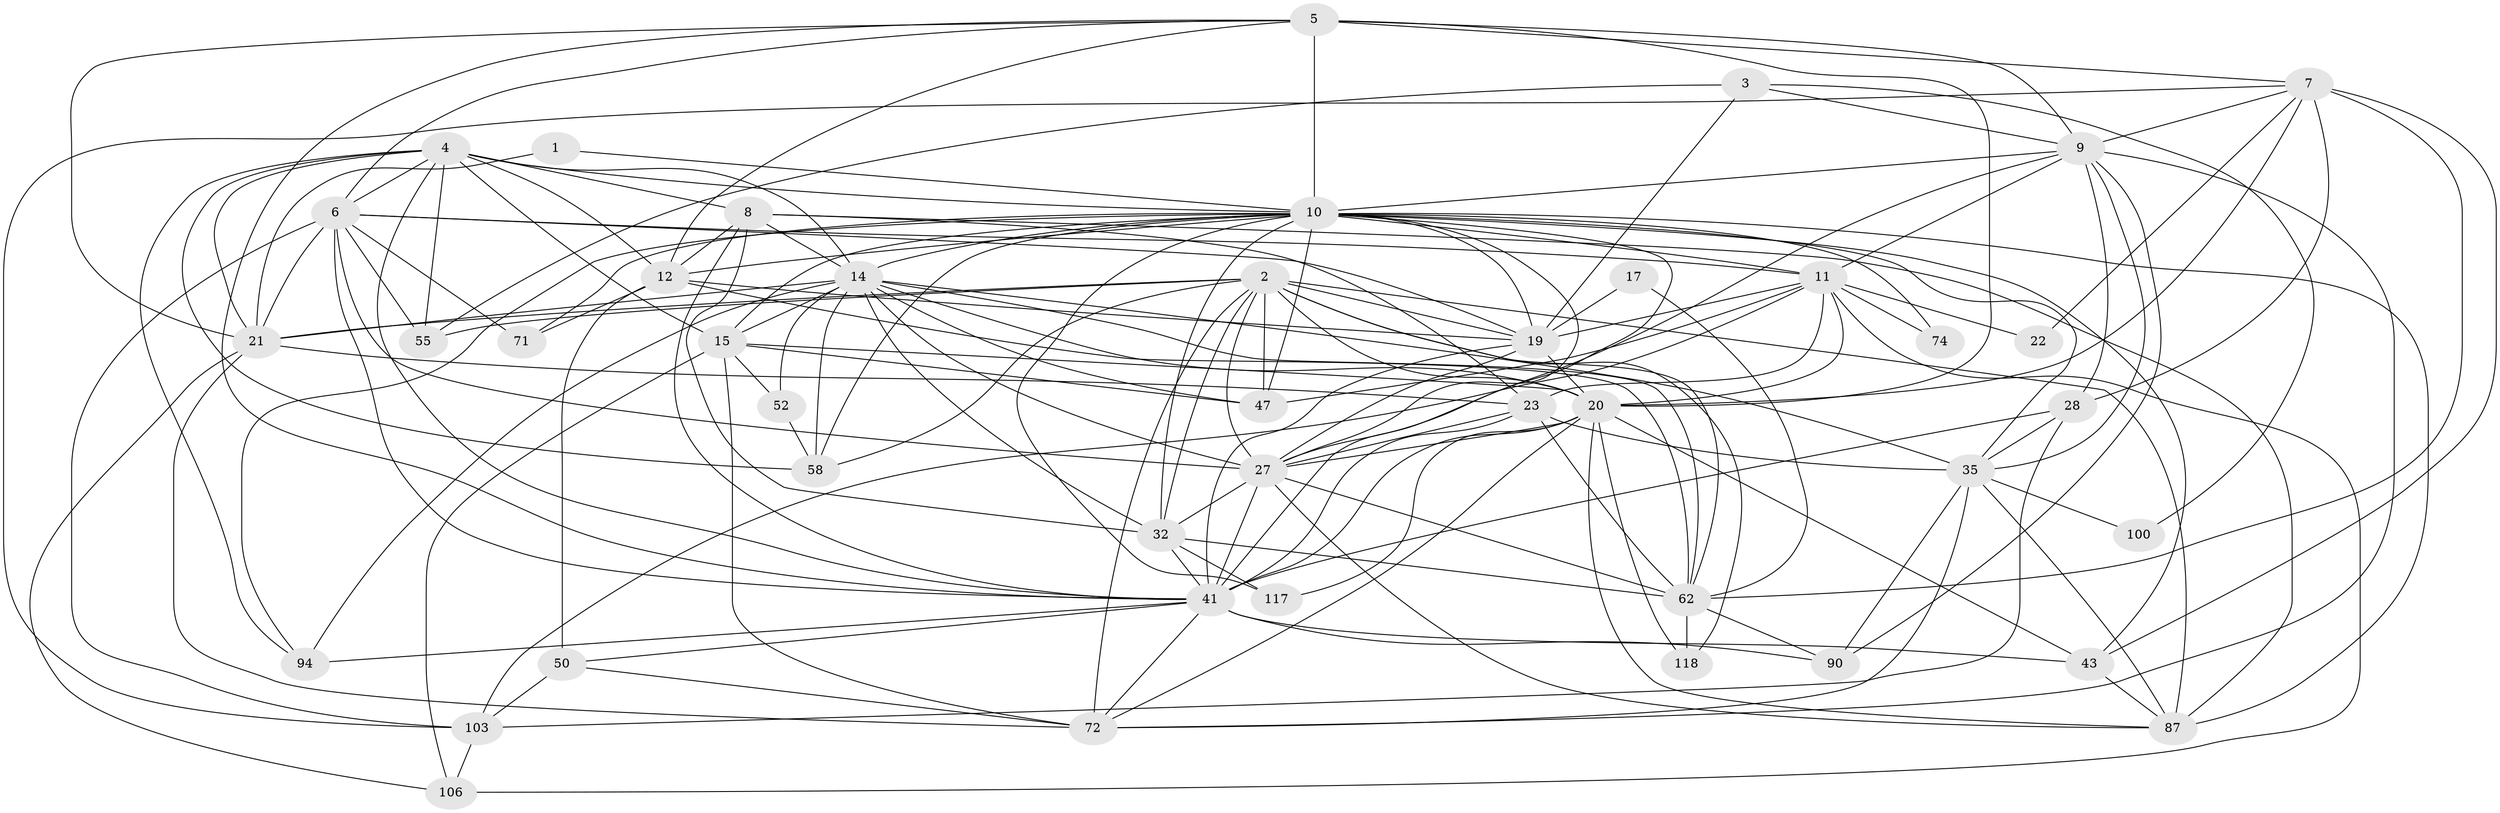 // original degree distribution, {2: 0.12698412698412698, 4: 0.3253968253968254, 3: 0.2619047619047619, 5: 0.1349206349206349, 6: 0.10317460317460317, 8: 0.007936507936507936, 7: 0.031746031746031744, 10: 0.007936507936507936}
// Generated by graph-tools (version 1.1) at 2025/18/03/04/25 18:18:51]
// undirected, 43 vertices, 155 edges
graph export_dot {
graph [start="1"]
  node [color=gray90,style=filled];
  1;
  2 [super="+44+29+101"];
  3 [super="+40"];
  4 [super="+16"];
  5 [super="+37+24"];
  6 [super="+13+18+34"];
  7 [super="+83+80"];
  8 [super="+78"];
  9 [super="+63+75+85"];
  10 [super="+86+53+99+25"];
  11 [super="+64"];
  12 [super="+31"];
  14 [super="+102+111+107+57"];
  15 [super="+51"];
  17;
  19 [super="+42+49"];
  20 [super="+36+67+33+65+76"];
  21 [super="+38+54"];
  22;
  23 [super="+26+69"];
  27 [super="+48+68+82"];
  28 [super="+81"];
  32 [super="+79+46"];
  35 [super="+39+60+84"];
  41 [super="+89+61"];
  43 [super="+123"];
  47 [super="+104"];
  50 [super="+59+56"];
  52;
  55;
  58 [super="+97"];
  62 [super="+77+124+112"];
  71 [super="+108"];
  72 [super="+109+95"];
  74;
  87 [super="+113"];
  90 [super="+120"];
  94;
  100;
  103 [super="+115"];
  106 [super="+110"];
  117;
  118;
  1 -- 21;
  1 -- 10;
  2 -- 118;
  2 -- 58;
  2 -- 27;
  2 -- 19;
  2 -- 20;
  2 -- 21;
  2 -- 47;
  2 -- 62;
  2 -- 32;
  2 -- 87;
  2 -- 55;
  2 -- 72;
  3 -- 19;
  3 -- 9;
  3 -- 100;
  3 -- 55;
  4 -- 41;
  4 -- 8;
  4 -- 21;
  4 -- 55;
  4 -- 58;
  4 -- 94;
  4 -- 6;
  4 -- 15;
  4 -- 10;
  4 -- 12;
  4 -- 14;
  5 -- 20 [weight=2];
  5 -- 12;
  5 -- 7;
  5 -- 21;
  5 -- 6;
  5 -- 41;
  5 -- 10;
  5 -- 9;
  6 -- 11;
  6 -- 55;
  6 -- 19 [weight=2];
  6 -- 21;
  6 -- 71;
  6 -- 27;
  6 -- 103;
  6 -- 41;
  7 -- 22;
  7 -- 43;
  7 -- 20;
  7 -- 62 [weight=2];
  7 -- 103;
  7 -- 9;
  7 -- 28;
  8 -- 32;
  8 -- 87;
  8 -- 23;
  8 -- 41;
  8 -- 12;
  8 -- 14;
  9 -- 11;
  9 -- 35;
  9 -- 90;
  9 -- 27;
  9 -- 28;
  9 -- 72;
  9 -- 10;
  10 -- 58;
  10 -- 74;
  10 -- 32 [weight=2];
  10 -- 117;
  10 -- 35;
  10 -- 27 [weight=2];
  10 -- 43;
  10 -- 47;
  10 -- 14;
  10 -- 71;
  10 -- 41;
  10 -- 11;
  10 -- 15;
  10 -- 19;
  10 -- 87;
  10 -- 94;
  10 -- 12;
  11 -- 103;
  11 -- 74;
  11 -- 22;
  11 -- 20;
  11 -- 19;
  11 -- 23;
  11 -- 47;
  11 -- 106;
  12 -- 71;
  12 -- 50 [weight=2];
  12 -- 19 [weight=2];
  12 -- 62;
  14 -- 62 [weight=2];
  14 -- 94;
  14 -- 47;
  14 -- 32;
  14 -- 20 [weight=2];
  14 -- 35 [weight=2];
  14 -- 52;
  14 -- 58;
  14 -- 27;
  14 -- 21;
  14 -- 15;
  15 -- 72;
  15 -- 20 [weight=2];
  15 -- 52;
  15 -- 106;
  15 -- 47;
  17 -- 62;
  17 -- 19;
  19 -- 20;
  19 -- 41;
  19 -- 27;
  20 -- 117;
  20 -- 43;
  20 -- 118;
  20 -- 27;
  20 -- 41 [weight=3];
  20 -- 72;
  20 -- 87;
  21 -- 106;
  21 -- 72;
  21 -- 23;
  23 -- 62;
  23 -- 35 [weight=2];
  23 -- 41;
  23 -- 27;
  27 -- 62;
  27 -- 32;
  27 -- 41;
  27 -- 87;
  28 -- 41;
  28 -- 35;
  28 -- 103;
  32 -- 62;
  32 -- 117;
  32 -- 41;
  35 -- 87;
  35 -- 72;
  35 -- 100;
  35 -- 90;
  41 -- 43;
  41 -- 72;
  41 -- 94;
  41 -- 50;
  41 -- 90;
  43 -- 87;
  50 -- 72;
  50 -- 103;
  52 -- 58;
  62 -- 118;
  62 -- 90;
  103 -- 106;
}
